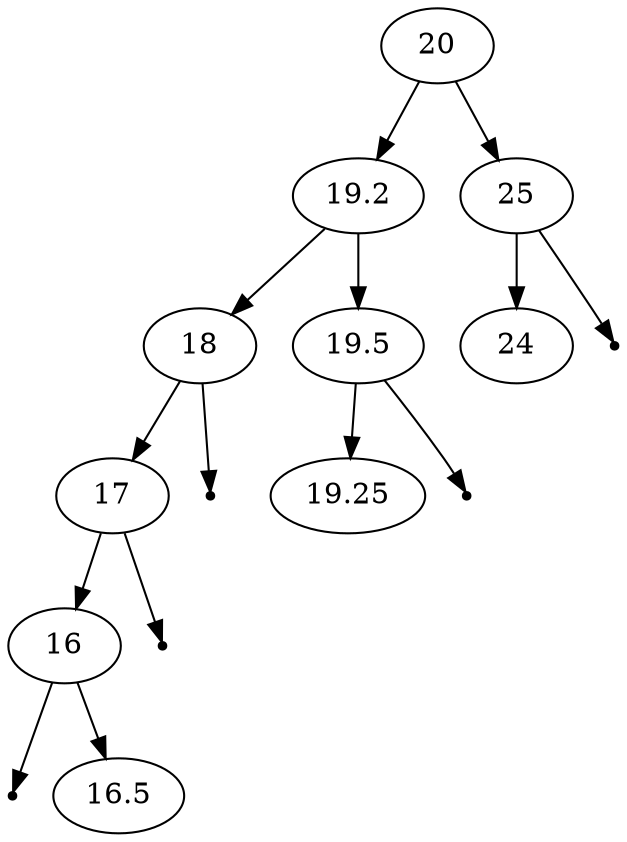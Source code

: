 digraph G{
	20;
	20 -> 19.2;
	19.2 -> 18;
	18 -> 17;
	17 -> 16;
	null602564694 [shape=point];
	16 -> null602564694;
	16 -> 16.5;
	null736902596 [shape=point];
	17 -> null736902596;
	null754817380 [shape=point];
	18 -> null754817380;
	19.2 -> 19.5;
	19.5 -> 19.25;
	null560674458 [shape=point];
	19.5 -> null560674458;
	20 -> 25;
	25 -> 24;
	null296910659 [shape=point];
	25 -> null296910659;
}